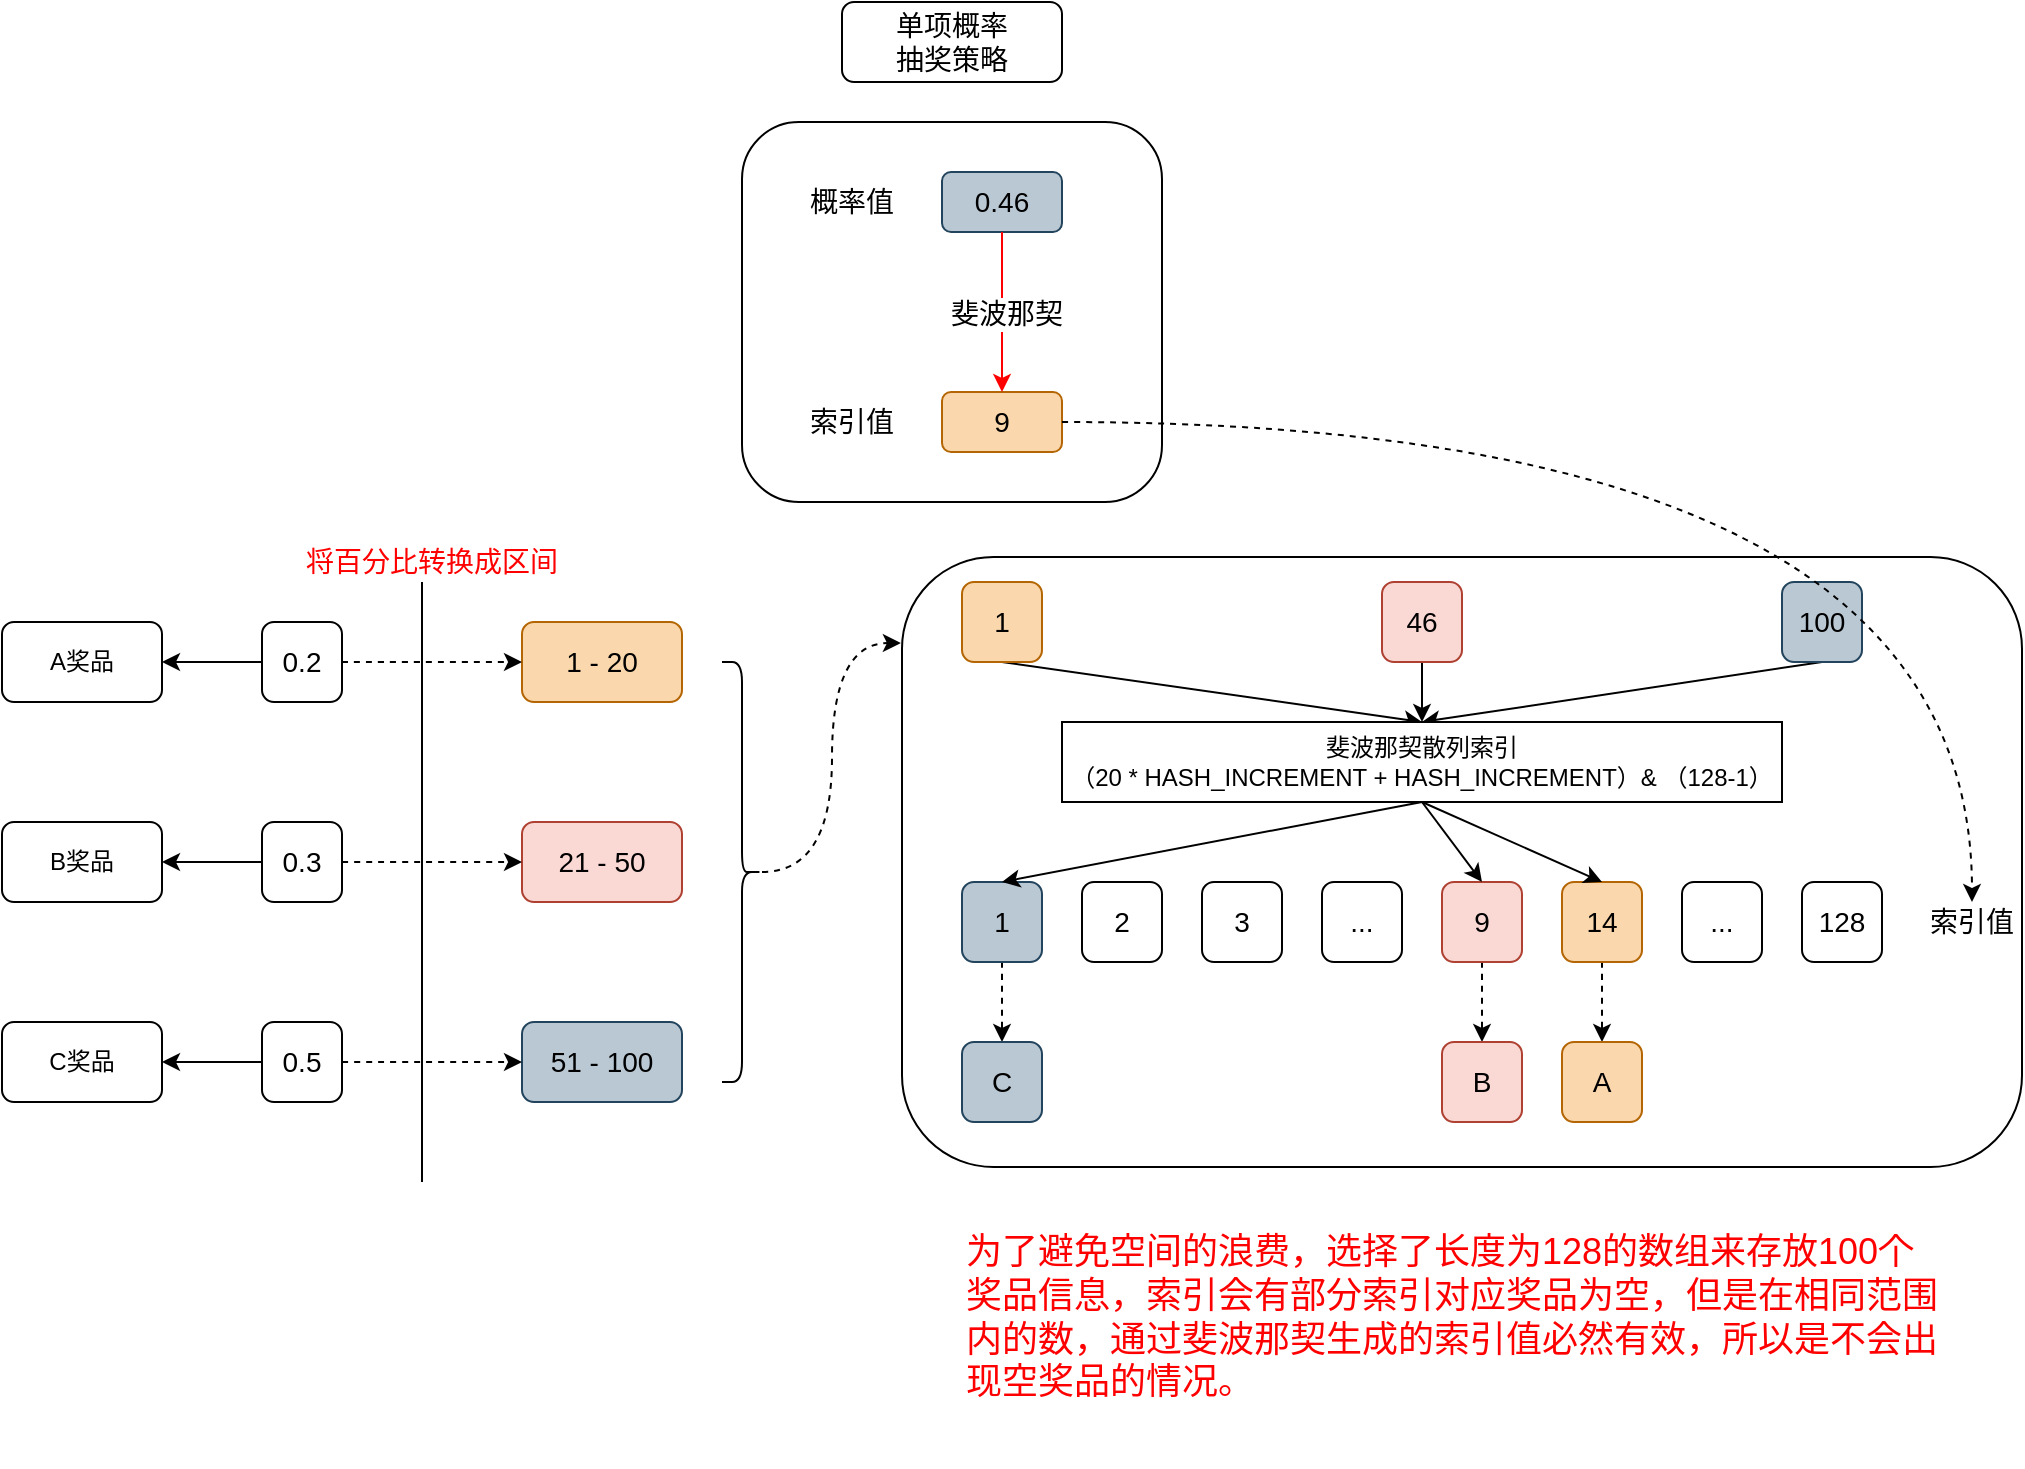 <mxfile version="14.5.1" type="device"><diagram id="xyHoohf0q9l3HNVyuCR4" name="第 1 页"><mxGraphModel dx="1851" dy="592" grid="1" gridSize="10" guides="1" tooltips="1" connect="1" arrows="1" fold="1" page="1" pageScale="1" pageWidth="827" pageHeight="1169" math="0" shadow="0"><root><mxCell id="0"/><mxCell id="1" parent="0"/><mxCell id="howNdbAGcyDTpmcWrvYP-1" value="&lt;font style=&quot;font-size: 14px&quot;&gt;单项概率&lt;br&gt;抽奖策略&lt;/font&gt;" style="rounded=1;whiteSpace=wrap;html=1;" vertex="1" parent="1"><mxGeometry x="340" y="120" width="110" height="40" as="geometry"/></mxCell><mxCell id="howNdbAGcyDTpmcWrvYP-12" value="" style="group" vertex="1" connectable="0" parent="1"><mxGeometry x="290" y="180" width="210" height="190" as="geometry"/></mxCell><mxCell id="howNdbAGcyDTpmcWrvYP-2" value="" style="rounded=1;whiteSpace=wrap;html=1;fillColor=none;" vertex="1" parent="howNdbAGcyDTpmcWrvYP-12"><mxGeometry width="210" height="190" as="geometry"/></mxCell><mxCell id="howNdbAGcyDTpmcWrvYP-4" value="&lt;font style=&quot;font-size: 14px&quot;&gt;概率值&lt;/font&gt;" style="text;html=1;strokeColor=none;fillColor=none;align=center;verticalAlign=middle;whiteSpace=wrap;rounded=0;" vertex="1" parent="howNdbAGcyDTpmcWrvYP-12"><mxGeometry x="30" y="30" width="50" height="20" as="geometry"/></mxCell><mxCell id="howNdbAGcyDTpmcWrvYP-5" value="&lt;font style=&quot;font-size: 14px&quot;&gt;索引值&lt;/font&gt;" style="text;html=1;strokeColor=none;fillColor=none;align=center;verticalAlign=middle;whiteSpace=wrap;rounded=0;" vertex="1" parent="howNdbAGcyDTpmcWrvYP-12"><mxGeometry x="30" y="140" width="50" height="20" as="geometry"/></mxCell><mxCell id="howNdbAGcyDTpmcWrvYP-7" value="&lt;font style=&quot;font-size: 14px&quot;&gt;0.46&lt;/font&gt;" style="rounded=1;whiteSpace=wrap;html=1;fillColor=#bac8d3;strokeColor=#23445d;" vertex="1" parent="howNdbAGcyDTpmcWrvYP-12"><mxGeometry x="100" y="25" width="60" height="30" as="geometry"/></mxCell><mxCell id="howNdbAGcyDTpmcWrvYP-8" value="&lt;font style=&quot;font-size: 14px&quot;&gt;9&lt;/font&gt;" style="rounded=1;whiteSpace=wrap;html=1;fillColor=#fad7ac;strokeColor=#b46504;" vertex="1" parent="howNdbAGcyDTpmcWrvYP-12"><mxGeometry x="100" y="135" width="60" height="30" as="geometry"/></mxCell><mxCell id="howNdbAGcyDTpmcWrvYP-10" style="edgeStyle=orthogonalEdgeStyle;rounded=0;orthogonalLoop=1;jettySize=auto;html=1;entryX=0.5;entryY=0;entryDx=0;entryDy=0;strokeColor=#FF0000;" edge="1" parent="howNdbAGcyDTpmcWrvYP-12" source="howNdbAGcyDTpmcWrvYP-7" target="howNdbAGcyDTpmcWrvYP-8"><mxGeometry relative="1" as="geometry"/></mxCell><mxCell id="howNdbAGcyDTpmcWrvYP-11" value="&lt;font style=&quot;font-size: 14px&quot;&gt;斐波那契&lt;/font&gt;" style="edgeLabel;html=1;align=center;verticalAlign=middle;resizable=0;points=[];" vertex="1" connectable="0" parent="howNdbAGcyDTpmcWrvYP-10"><mxGeometry x="-0.265" y="2" relative="1" as="geometry"><mxPoint y="11" as="offset"/></mxGeometry></mxCell><mxCell id="howNdbAGcyDTpmcWrvYP-13" value="" style="rounded=1;whiteSpace=wrap;html=1;fillColor=none;" vertex="1" parent="1"><mxGeometry x="370" y="397.5" width="560" height="305" as="geometry"/></mxCell><mxCell id="howNdbAGcyDTpmcWrvYP-37" style="edgeStyle=orthogonalEdgeStyle;curved=1;rounded=0;orthogonalLoop=1;jettySize=auto;html=1;entryX=0.5;entryY=0;entryDx=0;entryDy=0;dashed=1;strokeColor=#000000;" edge="1" parent="1" source="howNdbAGcyDTpmcWrvYP-22" target="howNdbAGcyDTpmcWrvYP-34"><mxGeometry relative="1" as="geometry"/></mxCell><mxCell id="howNdbAGcyDTpmcWrvYP-22" value="&lt;font style=&quot;font-size: 14px&quot;&gt;1&lt;/font&gt;" style="rounded=1;whiteSpace=wrap;html=1;fillColor=#bac8d3;strokeColor=#23445d;" vertex="1" parent="1"><mxGeometry x="400" y="560" width="40" height="40" as="geometry"/></mxCell><mxCell id="howNdbAGcyDTpmcWrvYP-24" value="&lt;font style=&quot;font-size: 14px&quot;&gt;2&lt;/font&gt;" style="rounded=1;whiteSpace=wrap;html=1;" vertex="1" parent="1"><mxGeometry x="460" y="560" width="40" height="40" as="geometry"/></mxCell><mxCell id="howNdbAGcyDTpmcWrvYP-25" value="&lt;font style=&quot;font-size: 14px&quot;&gt;3&lt;/font&gt;" style="rounded=1;whiteSpace=wrap;html=1;" vertex="1" parent="1"><mxGeometry x="520" y="560" width="40" height="40" as="geometry"/></mxCell><mxCell id="howNdbAGcyDTpmcWrvYP-26" value="&lt;span style=&quot;font-size: 14px&quot;&gt;...&lt;/span&gt;" style="rounded=1;whiteSpace=wrap;html=1;" vertex="1" parent="1"><mxGeometry x="580" y="560" width="40" height="40" as="geometry"/></mxCell><mxCell id="howNdbAGcyDTpmcWrvYP-38" style="edgeStyle=orthogonalEdgeStyle;curved=1;rounded=0;orthogonalLoop=1;jettySize=auto;html=1;dashed=1;strokeColor=#000000;" edge="1" parent="1" source="howNdbAGcyDTpmcWrvYP-27" target="howNdbAGcyDTpmcWrvYP-35"><mxGeometry relative="1" as="geometry"/></mxCell><mxCell id="howNdbAGcyDTpmcWrvYP-27" value="&lt;span style=&quot;font-size: 14px&quot;&gt;9&lt;/span&gt;" style="rounded=1;whiteSpace=wrap;html=1;fillColor=#fad9d5;strokeColor=#ae4132;" vertex="1" parent="1"><mxGeometry x="640" y="560" width="40" height="40" as="geometry"/></mxCell><mxCell id="howNdbAGcyDTpmcWrvYP-39" style="edgeStyle=orthogonalEdgeStyle;curved=1;rounded=0;orthogonalLoop=1;jettySize=auto;html=1;dashed=1;strokeColor=#000000;" edge="1" parent="1" source="howNdbAGcyDTpmcWrvYP-28" target="howNdbAGcyDTpmcWrvYP-36"><mxGeometry relative="1" as="geometry"/></mxCell><mxCell id="howNdbAGcyDTpmcWrvYP-28" value="&lt;font style=&quot;font-size: 14px&quot;&gt;14&lt;/font&gt;" style="rounded=1;whiteSpace=wrap;html=1;fillColor=#fad7ac;strokeColor=#b46504;" vertex="1" parent="1"><mxGeometry x="700" y="560" width="40" height="40" as="geometry"/></mxCell><mxCell id="howNdbAGcyDTpmcWrvYP-29" value="&lt;font style=&quot;font-size: 14px&quot;&gt;...&lt;/font&gt;" style="rounded=1;whiteSpace=wrap;html=1;" vertex="1" parent="1"><mxGeometry x="760" y="560" width="40" height="40" as="geometry"/></mxCell><mxCell id="howNdbAGcyDTpmcWrvYP-30" value="&lt;font style=&quot;font-size: 14px&quot;&gt;128&lt;/font&gt;" style="rounded=1;whiteSpace=wrap;html=1;" vertex="1" parent="1"><mxGeometry x="820" y="560" width="40" height="40" as="geometry"/></mxCell><mxCell id="howNdbAGcyDTpmcWrvYP-32" value="&lt;font style=&quot;font-size: 14px&quot;&gt;索引值&lt;/font&gt;" style="text;html=1;strokeColor=none;fillColor=none;align=center;verticalAlign=middle;whiteSpace=wrap;rounded=0;" vertex="1" parent="1"><mxGeometry x="880" y="570" width="50" height="20" as="geometry"/></mxCell><mxCell id="howNdbAGcyDTpmcWrvYP-34" value="&lt;font style=&quot;font-size: 14px&quot;&gt;C&lt;/font&gt;" style="rounded=1;whiteSpace=wrap;html=1;fillColor=#bac8d3;strokeColor=#23445d;" vertex="1" parent="1"><mxGeometry x="400" y="640" width="40" height="40" as="geometry"/></mxCell><mxCell id="howNdbAGcyDTpmcWrvYP-35" value="&lt;font style=&quot;font-size: 14px&quot;&gt;B&lt;/font&gt;" style="rounded=1;whiteSpace=wrap;html=1;fillColor=#fad9d5;strokeColor=#ae4132;" vertex="1" parent="1"><mxGeometry x="640" y="640" width="40" height="40" as="geometry"/></mxCell><mxCell id="howNdbAGcyDTpmcWrvYP-36" value="&lt;font style=&quot;font-size: 14px&quot;&gt;A&lt;/font&gt;" style="rounded=1;whiteSpace=wrap;html=1;fillColor=#fad7ac;strokeColor=#b46504;" vertex="1" parent="1"><mxGeometry x="700" y="640" width="40" height="40" as="geometry"/></mxCell><mxCell id="howNdbAGcyDTpmcWrvYP-84" style="rounded=0;orthogonalLoop=1;jettySize=auto;html=1;entryX=0.5;entryY=0;entryDx=0;entryDy=0;strokeColor=#000000;strokeWidth=1;fontColor=#FF0000;exitX=0.5;exitY=1;exitDx=0;exitDy=0;" edge="1" parent="1" source="howNdbAGcyDTpmcWrvYP-41" target="howNdbAGcyDTpmcWrvYP-82"><mxGeometry relative="1" as="geometry"/></mxCell><mxCell id="howNdbAGcyDTpmcWrvYP-41" value="&lt;span style=&quot;font-size: 14px&quot;&gt;1&lt;/span&gt;" style="rounded=1;whiteSpace=wrap;html=1;fillColor=#fad7ac;strokeColor=#b46504;" vertex="1" parent="1"><mxGeometry x="400" y="410" width="40" height="40" as="geometry"/></mxCell><mxCell id="howNdbAGcyDTpmcWrvYP-85" style="edgeStyle=orthogonalEdgeStyle;curved=1;rounded=0;orthogonalLoop=1;jettySize=auto;html=1;entryX=0.5;entryY=0;entryDx=0;entryDy=0;strokeColor=#000000;strokeWidth=1;fontColor=#FF0000;" edge="1" parent="1" source="howNdbAGcyDTpmcWrvYP-43" target="howNdbAGcyDTpmcWrvYP-82"><mxGeometry relative="1" as="geometry"/></mxCell><mxCell id="howNdbAGcyDTpmcWrvYP-43" value="&lt;font style=&quot;font-size: 14px&quot;&gt;46&lt;/font&gt;" style="rounded=1;whiteSpace=wrap;html=1;fillColor=#fad9d5;strokeColor=#ae4132;" vertex="1" parent="1"><mxGeometry x="610" y="410" width="40" height="40" as="geometry"/></mxCell><mxCell id="howNdbAGcyDTpmcWrvYP-86" style="rounded=0;orthogonalLoop=1;jettySize=auto;html=1;entryX=0.5;entryY=0;entryDx=0;entryDy=0;strokeColor=#000000;strokeWidth=1;fontColor=#FF0000;exitX=0.5;exitY=1;exitDx=0;exitDy=0;" edge="1" parent="1" source="howNdbAGcyDTpmcWrvYP-46" target="howNdbAGcyDTpmcWrvYP-82"><mxGeometry relative="1" as="geometry"/></mxCell><mxCell id="howNdbAGcyDTpmcWrvYP-46" value="&lt;font style=&quot;font-size: 14px&quot;&gt;100&lt;/font&gt;" style="rounded=1;whiteSpace=wrap;html=1;fillColor=#bac8d3;strokeColor=#23445d;" vertex="1" parent="1"><mxGeometry x="810" y="410" width="40" height="40" as="geometry"/></mxCell><mxCell id="howNdbAGcyDTpmcWrvYP-54" style="edgeStyle=orthogonalEdgeStyle;rounded=0;orthogonalLoop=1;jettySize=auto;html=1;dashed=1;strokeColor=#000000;curved=1;entryX=-0.001;entryY=0.141;entryDx=0;entryDy=0;entryPerimeter=0;" edge="1" parent="1" source="howNdbAGcyDTpmcWrvYP-53" target="howNdbAGcyDTpmcWrvYP-13"><mxGeometry relative="1" as="geometry"><mxPoint x="370" y="540" as="targetPoint"/></mxGeometry></mxCell><mxCell id="howNdbAGcyDTpmcWrvYP-49" value="&lt;span style=&quot;font-size: 14px&quot;&gt;1 - 20&lt;/span&gt;" style="rounded=1;whiteSpace=wrap;html=1;fillColor=#fad7ac;strokeColor=#b46504;" vertex="1" parent="1"><mxGeometry x="180" y="430" width="80" height="40" as="geometry"/></mxCell><mxCell id="howNdbAGcyDTpmcWrvYP-50" value="&lt;span style=&quot;font-size: 14px&quot;&gt;21 - 50&lt;/span&gt;" style="rounded=1;whiteSpace=wrap;html=1;fillColor=#fad9d5;strokeColor=#ae4132;" vertex="1" parent="1"><mxGeometry x="180" y="530" width="80" height="40" as="geometry"/></mxCell><mxCell id="howNdbAGcyDTpmcWrvYP-51" value="&lt;font style=&quot;font-size: 14px&quot;&gt;51 - 100&lt;/font&gt;" style="rounded=1;whiteSpace=wrap;html=1;fillColor=#bac8d3;strokeColor=#23445d;" vertex="1" parent="1"><mxGeometry x="180" y="630" width="80" height="40" as="geometry"/></mxCell><mxCell id="howNdbAGcyDTpmcWrvYP-53" value="" style="shape=curlyBracket;whiteSpace=wrap;html=1;rounded=1;rotation=-180;" vertex="1" parent="1"><mxGeometry x="280" y="450" width="20" height="210" as="geometry"/></mxCell><mxCell id="howNdbAGcyDTpmcWrvYP-68" style="edgeStyle=orthogonalEdgeStyle;curved=1;rounded=0;orthogonalLoop=1;jettySize=auto;html=1;entryX=0;entryY=0.5;entryDx=0;entryDy=0;dashed=1;strokeColor=#000000;" edge="1" parent="1" source="howNdbAGcyDTpmcWrvYP-67" target="howNdbAGcyDTpmcWrvYP-49"><mxGeometry relative="1" as="geometry"/></mxCell><mxCell id="howNdbAGcyDTpmcWrvYP-71" value="" style="edgeStyle=orthogonalEdgeStyle;curved=1;rounded=0;orthogonalLoop=1;jettySize=auto;html=1;strokeColor=#000000;" edge="1" parent="1" source="howNdbAGcyDTpmcWrvYP-67" target="howNdbAGcyDTpmcWrvYP-70"><mxGeometry relative="1" as="geometry"/></mxCell><mxCell id="howNdbAGcyDTpmcWrvYP-67" value="&lt;span style=&quot;font-size: 14px&quot;&gt;0.2&lt;/span&gt;" style="rounded=1;whiteSpace=wrap;html=1;" vertex="1" parent="1"><mxGeometry x="50" y="430" width="40" height="40" as="geometry"/></mxCell><mxCell id="howNdbAGcyDTpmcWrvYP-70" value="A奖品" style="whiteSpace=wrap;html=1;rounded=1;" vertex="1" parent="1"><mxGeometry x="-80" y="430" width="80" height="40" as="geometry"/></mxCell><mxCell id="howNdbAGcyDTpmcWrvYP-72" style="edgeStyle=orthogonalEdgeStyle;curved=1;rounded=0;orthogonalLoop=1;jettySize=auto;html=1;entryX=0;entryY=0.5;entryDx=0;entryDy=0;dashed=1;strokeColor=#000000;" edge="1" parent="1" source="howNdbAGcyDTpmcWrvYP-74"><mxGeometry relative="1" as="geometry"><mxPoint x="180" y="550" as="targetPoint"/></mxGeometry></mxCell><mxCell id="howNdbAGcyDTpmcWrvYP-73" value="" style="edgeStyle=orthogonalEdgeStyle;curved=1;rounded=0;orthogonalLoop=1;jettySize=auto;html=1;strokeColor=#000000;" edge="1" parent="1" source="howNdbAGcyDTpmcWrvYP-74" target="howNdbAGcyDTpmcWrvYP-75"><mxGeometry relative="1" as="geometry"/></mxCell><mxCell id="howNdbAGcyDTpmcWrvYP-74" value="&lt;span style=&quot;font-size: 14px&quot;&gt;0.3&lt;/span&gt;" style="rounded=1;whiteSpace=wrap;html=1;" vertex="1" parent="1"><mxGeometry x="50" y="530" width="40" height="40" as="geometry"/></mxCell><mxCell id="howNdbAGcyDTpmcWrvYP-75" value="B奖品" style="whiteSpace=wrap;html=1;rounded=1;" vertex="1" parent="1"><mxGeometry x="-80" y="530" width="80" height="40" as="geometry"/></mxCell><mxCell id="howNdbAGcyDTpmcWrvYP-76" style="edgeStyle=orthogonalEdgeStyle;curved=1;rounded=0;orthogonalLoop=1;jettySize=auto;html=1;entryX=0;entryY=0.5;entryDx=0;entryDy=0;dashed=1;strokeColor=#000000;" edge="1" parent="1" source="howNdbAGcyDTpmcWrvYP-78"><mxGeometry relative="1" as="geometry"><mxPoint x="180" y="650" as="targetPoint"/></mxGeometry></mxCell><mxCell id="howNdbAGcyDTpmcWrvYP-77" value="" style="edgeStyle=orthogonalEdgeStyle;curved=1;rounded=0;orthogonalLoop=1;jettySize=auto;html=1;strokeColor=#000000;" edge="1" parent="1" source="howNdbAGcyDTpmcWrvYP-78" target="howNdbAGcyDTpmcWrvYP-79"><mxGeometry relative="1" as="geometry"/></mxCell><mxCell id="howNdbAGcyDTpmcWrvYP-78" value="&lt;span style=&quot;font-size: 14px&quot;&gt;0.5&lt;/span&gt;" style="rounded=1;whiteSpace=wrap;html=1;" vertex="1" parent="1"><mxGeometry x="50" y="630" width="40" height="40" as="geometry"/></mxCell><mxCell id="howNdbAGcyDTpmcWrvYP-79" value="C奖品" style="whiteSpace=wrap;html=1;rounded=1;" vertex="1" parent="1"><mxGeometry x="-80" y="630" width="80" height="40" as="geometry"/></mxCell><mxCell id="howNdbAGcyDTpmcWrvYP-80" value="" style="endArrow=none;html=1;strokeWidth=1;" edge="1" parent="1"><mxGeometry width="50" height="50" relative="1" as="geometry"><mxPoint x="130" y="710" as="sourcePoint"/><mxPoint x="130" y="410" as="targetPoint"/></mxGeometry></mxCell><mxCell id="howNdbAGcyDTpmcWrvYP-81" value="&lt;font style=&quot;font-size: 14px&quot;&gt;将百分比转换成区间&lt;/font&gt;" style="text;html=1;fillColor=none;align=center;verticalAlign=middle;whiteSpace=wrap;rounded=0;fontColor=#FF0000;" vertex="1" parent="1"><mxGeometry x="60" y="390" width="150" height="20" as="geometry"/></mxCell><mxCell id="howNdbAGcyDTpmcWrvYP-87" style="edgeStyle=none;rounded=0;orthogonalLoop=1;jettySize=auto;html=1;entryX=0.5;entryY=0;entryDx=0;entryDy=0;strokeColor=#000000;strokeWidth=1;fontColor=#FF0000;exitX=0.5;exitY=1;exitDx=0;exitDy=0;" edge="1" parent="1" source="howNdbAGcyDTpmcWrvYP-82" target="howNdbAGcyDTpmcWrvYP-22"><mxGeometry relative="1" as="geometry"/></mxCell><mxCell id="howNdbAGcyDTpmcWrvYP-88" style="edgeStyle=none;rounded=0;orthogonalLoop=1;jettySize=auto;html=1;entryX=0.5;entryY=0;entryDx=0;entryDy=0;strokeColor=#000000;strokeWidth=1;fontColor=#FF0000;exitX=0.5;exitY=1;exitDx=0;exitDy=0;" edge="1" parent="1" source="howNdbAGcyDTpmcWrvYP-82" target="howNdbAGcyDTpmcWrvYP-27"><mxGeometry relative="1" as="geometry"/></mxCell><mxCell id="howNdbAGcyDTpmcWrvYP-89" style="edgeStyle=none;rounded=0;orthogonalLoop=1;jettySize=auto;html=1;entryX=0.5;entryY=0;entryDx=0;entryDy=0;strokeColor=#000000;strokeWidth=1;fontColor=#FF0000;exitX=0.5;exitY=1;exitDx=0;exitDy=0;" edge="1" parent="1" source="howNdbAGcyDTpmcWrvYP-82" target="howNdbAGcyDTpmcWrvYP-28"><mxGeometry relative="1" as="geometry"/></mxCell><mxCell id="howNdbAGcyDTpmcWrvYP-82" value="&lt;font color=&quot;#000000&quot;&gt;斐波那契散列索引&lt;br&gt;（20 * HASH_INCREMENT + HASH_INCREMENT）&amp;amp; （128-1）&lt;br&gt;&lt;/font&gt;" style="rounded=0;whiteSpace=wrap;html=1;" vertex="1" parent="1"><mxGeometry x="450" y="480" width="360" height="40" as="geometry"/></mxCell><mxCell id="howNdbAGcyDTpmcWrvYP-91" style="edgeStyle=orthogonalEdgeStyle;curved=1;rounded=0;orthogonalLoop=1;jettySize=auto;html=1;entryX=0.5;entryY=0;entryDx=0;entryDy=0;strokeColor=#000000;strokeWidth=1;fontColor=#FF0000;dashed=1;" edge="1" parent="1" source="howNdbAGcyDTpmcWrvYP-8" target="howNdbAGcyDTpmcWrvYP-32"><mxGeometry relative="1" as="geometry"/></mxCell><mxCell id="howNdbAGcyDTpmcWrvYP-92" value="&lt;font style=&quot;font-size: 18px&quot;&gt;为了避免空间的浪费，选择了长度为128的数组来存放100个奖品信息，索引会有部分索引对应奖品为空，但是在相同范围内的数，通过斐波那契生成的索引值必然有效，所以是不会出现空奖品的情况。&lt;/font&gt;" style="text;html=1;strokeColor=none;fillColor=none;align=left;verticalAlign=middle;whiteSpace=wrap;rounded=0;fontColor=#FF0000;" vertex="1" parent="1"><mxGeometry x="400" y="702.5" width="490" height="150" as="geometry"/></mxCell></root></mxGraphModel></diagram></mxfile>